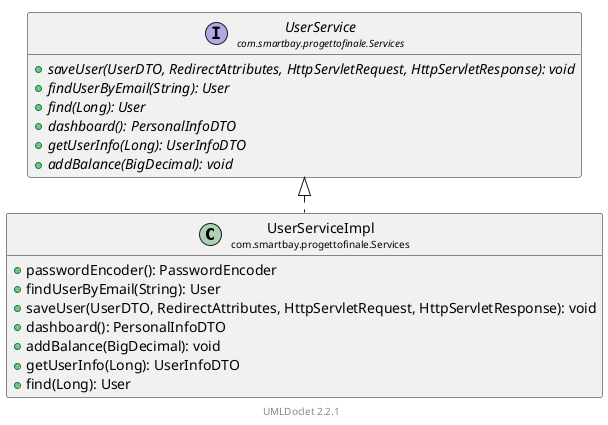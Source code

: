 @startuml
    ' Copyright to this UML and generated images belongs to the author of the corresponding Java sources.

    ' This UML was generated by UMLDoclet (C) Copyright 2016-2025 Talsma ICT.
    ' UMLDoclet 2.2.1 is licensed under the Apache License, version 2.0
    ' and contains parts of PlantUML 1.2024.7 (ASL) Copyright 2009-2025, Arnaud Roques.

    !pragma layout smetana

    set namespaceSeparator none
    hide empty fields
    hide empty methods

    class "<size:14>UserServiceImpl\n<size:10>com.smartbay.progettofinale.Services" as com.smartbay.progettofinale.Services.UserServiceImpl [[UserServiceImpl.html]] {
        +passwordEncoder(): PasswordEncoder
        +findUserByEmail(String): User
        +saveUser(UserDTO, RedirectAttributes, HttpServletRequest, HttpServletResponse): void
        +dashboard(): PersonalInfoDTO
        +addBalance(BigDecimal): void
        +getUserInfo(Long): UserInfoDTO
        +find(Long): User
    }

    interface "<size:14>UserService\n<size:10>com.smartbay.progettofinale.Services" as com.smartbay.progettofinale.Services.UserService [[UserService.html]] {
        {abstract} +saveUser(UserDTO, RedirectAttributes, HttpServletRequest, HttpServletResponse): void
        {abstract} +findUserByEmail(String): User
        {abstract} +find(Long): User
        {abstract} +dashboard(): PersonalInfoDTO
        {abstract} +getUserInfo(Long): UserInfoDTO
        {abstract} +addBalance(BigDecimal): void
    }

    com.smartbay.progettofinale.Services.UserService <|.. com.smartbay.progettofinale.Services.UserServiceImpl

    <style>
        footer {
            HyperLinkColor #8
            HyperLinkUnderlineThickness 0
        }
    </style>
    footer \n[[https://github.com/talsma-ict/umldoclet UMLDoclet 2.2.1]]
    ' Generated 2025-08-31T20:08:01.508297301+02:00[Europe/Rome]
@enduml
